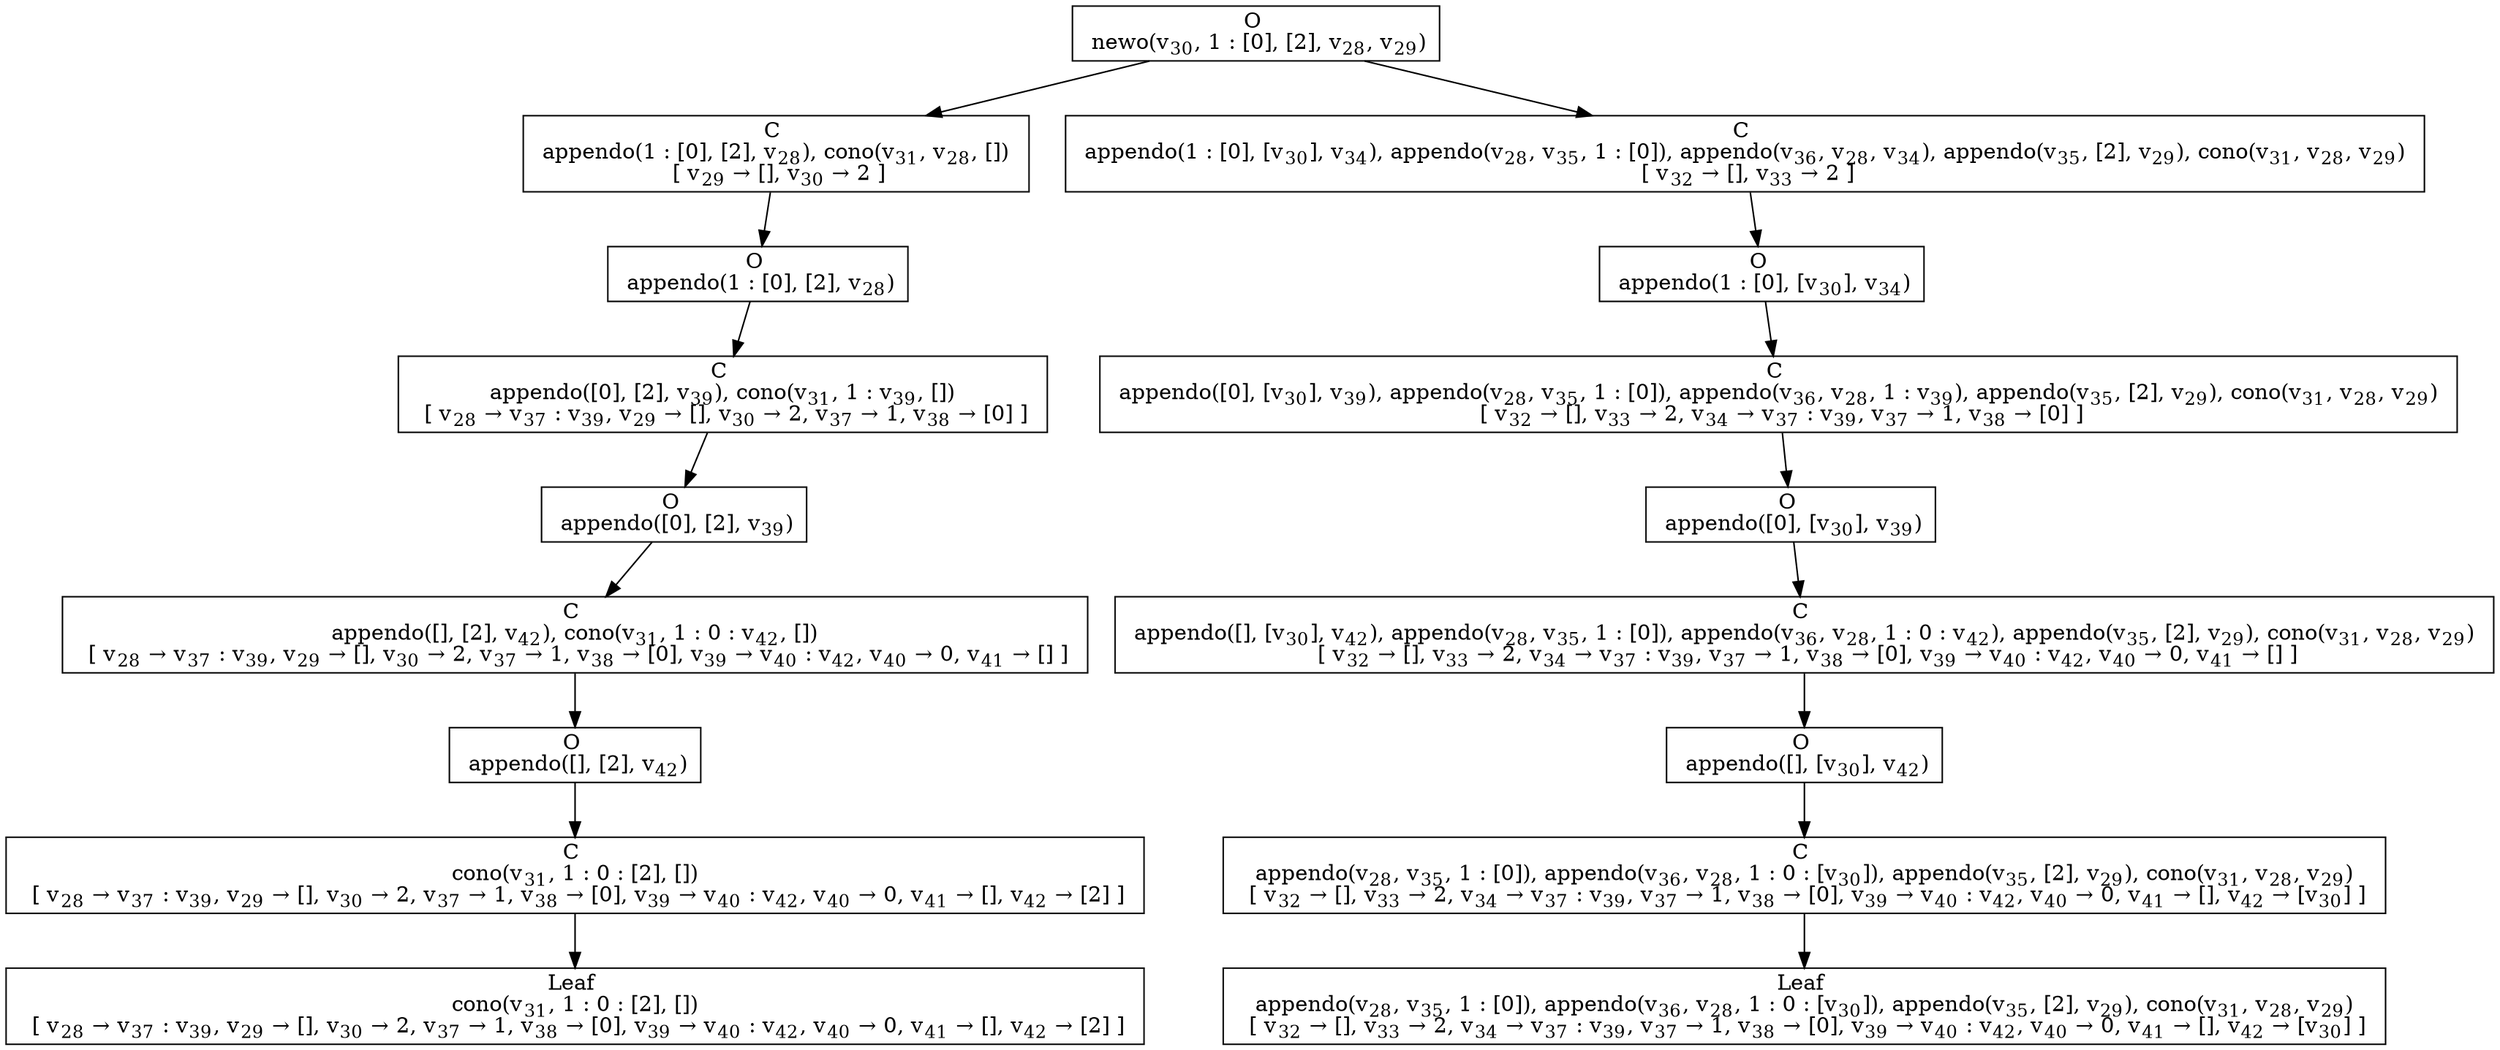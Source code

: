 digraph {
    graph [rankdir=TB
          ,bgcolor=transparent];
    node [shape=box
         ,fillcolor=white
         ,style=filled];
    0 [label=<O <BR/> newo(v<SUB>30</SUB>, 1 : [0], [2], v<SUB>28</SUB>, v<SUB>29</SUB>)>];
    1 [label=<C <BR/> appendo(1 : [0], [2], v<SUB>28</SUB>), cono(v<SUB>31</SUB>, v<SUB>28</SUB>, []) <BR/>  [ v<SUB>29</SUB> &rarr; [], v<SUB>30</SUB> &rarr; 2 ] >];
    2 [label=<C <BR/> appendo(1 : [0], [v<SUB>30</SUB>], v<SUB>34</SUB>), appendo(v<SUB>28</SUB>, v<SUB>35</SUB>, 1 : [0]), appendo(v<SUB>36</SUB>, v<SUB>28</SUB>, v<SUB>34</SUB>), appendo(v<SUB>35</SUB>, [2], v<SUB>29</SUB>), cono(v<SUB>31</SUB>, v<SUB>28</SUB>, v<SUB>29</SUB>) <BR/>  [ v<SUB>32</SUB> &rarr; [], v<SUB>33</SUB> &rarr; 2 ] >];
    3 [label=<O <BR/> appendo(1 : [0], [2], v<SUB>28</SUB>)>];
    4 [label=<C <BR/> appendo([0], [2], v<SUB>39</SUB>), cono(v<SUB>31</SUB>, 1 : v<SUB>39</SUB>, []) <BR/>  [ v<SUB>28</SUB> &rarr; v<SUB>37</SUB> : v<SUB>39</SUB>, v<SUB>29</SUB> &rarr; [], v<SUB>30</SUB> &rarr; 2, v<SUB>37</SUB> &rarr; 1, v<SUB>38</SUB> &rarr; [0] ] >];
    5 [label=<O <BR/> appendo([0], [2], v<SUB>39</SUB>)>];
    6 [label=<C <BR/> appendo([], [2], v<SUB>42</SUB>), cono(v<SUB>31</SUB>, 1 : 0 : v<SUB>42</SUB>, []) <BR/>  [ v<SUB>28</SUB> &rarr; v<SUB>37</SUB> : v<SUB>39</SUB>, v<SUB>29</SUB> &rarr; [], v<SUB>30</SUB> &rarr; 2, v<SUB>37</SUB> &rarr; 1, v<SUB>38</SUB> &rarr; [0], v<SUB>39</SUB> &rarr; v<SUB>40</SUB> : v<SUB>42</SUB>, v<SUB>40</SUB> &rarr; 0, v<SUB>41</SUB> &rarr; [] ] >];
    7 [label=<O <BR/> appendo([], [2], v<SUB>42</SUB>)>];
    8 [label=<C <BR/> cono(v<SUB>31</SUB>, 1 : 0 : [2], []) <BR/>  [ v<SUB>28</SUB> &rarr; v<SUB>37</SUB> : v<SUB>39</SUB>, v<SUB>29</SUB> &rarr; [], v<SUB>30</SUB> &rarr; 2, v<SUB>37</SUB> &rarr; 1, v<SUB>38</SUB> &rarr; [0], v<SUB>39</SUB> &rarr; v<SUB>40</SUB> : v<SUB>42</SUB>, v<SUB>40</SUB> &rarr; 0, v<SUB>41</SUB> &rarr; [], v<SUB>42</SUB> &rarr; [2] ] >];
    9 [label=<Leaf <BR/> cono(v<SUB>31</SUB>, 1 : 0 : [2], []) <BR/>  [ v<SUB>28</SUB> &rarr; v<SUB>37</SUB> : v<SUB>39</SUB>, v<SUB>29</SUB> &rarr; [], v<SUB>30</SUB> &rarr; 2, v<SUB>37</SUB> &rarr; 1, v<SUB>38</SUB> &rarr; [0], v<SUB>39</SUB> &rarr; v<SUB>40</SUB> : v<SUB>42</SUB>, v<SUB>40</SUB> &rarr; 0, v<SUB>41</SUB> &rarr; [], v<SUB>42</SUB> &rarr; [2] ] >];
    10 [label=<O <BR/> appendo(1 : [0], [v<SUB>30</SUB>], v<SUB>34</SUB>)>];
    11 [label=<C <BR/> appendo([0], [v<SUB>30</SUB>], v<SUB>39</SUB>), appendo(v<SUB>28</SUB>, v<SUB>35</SUB>, 1 : [0]), appendo(v<SUB>36</SUB>, v<SUB>28</SUB>, 1 : v<SUB>39</SUB>), appendo(v<SUB>35</SUB>, [2], v<SUB>29</SUB>), cono(v<SUB>31</SUB>, v<SUB>28</SUB>, v<SUB>29</SUB>) <BR/>  [ v<SUB>32</SUB> &rarr; [], v<SUB>33</SUB> &rarr; 2, v<SUB>34</SUB> &rarr; v<SUB>37</SUB> : v<SUB>39</SUB>, v<SUB>37</SUB> &rarr; 1, v<SUB>38</SUB> &rarr; [0] ] >];
    12 [label=<O <BR/> appendo([0], [v<SUB>30</SUB>], v<SUB>39</SUB>)>];
    13 [label=<C <BR/> appendo([], [v<SUB>30</SUB>], v<SUB>42</SUB>), appendo(v<SUB>28</SUB>, v<SUB>35</SUB>, 1 : [0]), appendo(v<SUB>36</SUB>, v<SUB>28</SUB>, 1 : 0 : v<SUB>42</SUB>), appendo(v<SUB>35</SUB>, [2], v<SUB>29</SUB>), cono(v<SUB>31</SUB>, v<SUB>28</SUB>, v<SUB>29</SUB>) <BR/>  [ v<SUB>32</SUB> &rarr; [], v<SUB>33</SUB> &rarr; 2, v<SUB>34</SUB> &rarr; v<SUB>37</SUB> : v<SUB>39</SUB>, v<SUB>37</SUB> &rarr; 1, v<SUB>38</SUB> &rarr; [0], v<SUB>39</SUB> &rarr; v<SUB>40</SUB> : v<SUB>42</SUB>, v<SUB>40</SUB> &rarr; 0, v<SUB>41</SUB> &rarr; [] ] >];
    14 [label=<O <BR/> appendo([], [v<SUB>30</SUB>], v<SUB>42</SUB>)>];
    15 [label=<C <BR/> appendo(v<SUB>28</SUB>, v<SUB>35</SUB>, 1 : [0]), appendo(v<SUB>36</SUB>, v<SUB>28</SUB>, 1 : 0 : [v<SUB>30</SUB>]), appendo(v<SUB>35</SUB>, [2], v<SUB>29</SUB>), cono(v<SUB>31</SUB>, v<SUB>28</SUB>, v<SUB>29</SUB>) <BR/>  [ v<SUB>32</SUB> &rarr; [], v<SUB>33</SUB> &rarr; 2, v<SUB>34</SUB> &rarr; v<SUB>37</SUB> : v<SUB>39</SUB>, v<SUB>37</SUB> &rarr; 1, v<SUB>38</SUB> &rarr; [0], v<SUB>39</SUB> &rarr; v<SUB>40</SUB> : v<SUB>42</SUB>, v<SUB>40</SUB> &rarr; 0, v<SUB>41</SUB> &rarr; [], v<SUB>42</SUB> &rarr; [v<SUB>30</SUB>] ] >];
    16 [label=<Leaf <BR/> appendo(v<SUB>28</SUB>, v<SUB>35</SUB>, 1 : [0]), appendo(v<SUB>36</SUB>, v<SUB>28</SUB>, 1 : 0 : [v<SUB>30</SUB>]), appendo(v<SUB>35</SUB>, [2], v<SUB>29</SUB>), cono(v<SUB>31</SUB>, v<SUB>28</SUB>, v<SUB>29</SUB>) <BR/>  [ v<SUB>32</SUB> &rarr; [], v<SUB>33</SUB> &rarr; 2, v<SUB>34</SUB> &rarr; v<SUB>37</SUB> : v<SUB>39</SUB>, v<SUB>37</SUB> &rarr; 1, v<SUB>38</SUB> &rarr; [0], v<SUB>39</SUB> &rarr; v<SUB>40</SUB> : v<SUB>42</SUB>, v<SUB>40</SUB> &rarr; 0, v<SUB>41</SUB> &rarr; [], v<SUB>42</SUB> &rarr; [v<SUB>30</SUB>] ] >];
    0 -> 1 [label=""];
    0 -> 2 [label=""];
    1 -> 3 [label=""];
    2 -> 10 [label=""];
    3 -> 4 [label=""];
    4 -> 5 [label=""];
    5 -> 6 [label=""];
    6 -> 7 [label=""];
    7 -> 8 [label=""];
    8 -> 9 [label=""];
    10 -> 11 [label=""];
    11 -> 12 [label=""];
    12 -> 13 [label=""];
    13 -> 14 [label=""];
    14 -> 15 [label=""];
    15 -> 16 [label=""];
}